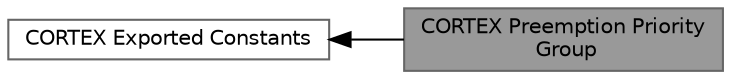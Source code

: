 digraph "CORTEX Preemption Priority Group"
{
 // LATEX_PDF_SIZE
  bgcolor="transparent";
  edge [fontname=Helvetica,fontsize=10,labelfontname=Helvetica,labelfontsize=10];
  node [fontname=Helvetica,fontsize=10,shape=box,height=0.2,width=0.4];
  rankdir=LR;
  Node2 [id="Node000002",label="CORTEX Exported Constants",height=0.2,width=0.4,color="grey40", fillcolor="white", style="filled",URL="$group___c_o_r_t_e_x___exported___constants.html",tooltip=" "];
  Node1 [id="Node000001",label="CORTEX Preemption Priority\l Group",height=0.2,width=0.4,color="gray40", fillcolor="grey60", style="filled", fontcolor="black",tooltip=" "];
  Node2->Node1 [shape=plaintext, dir="back", style="solid"];
}

